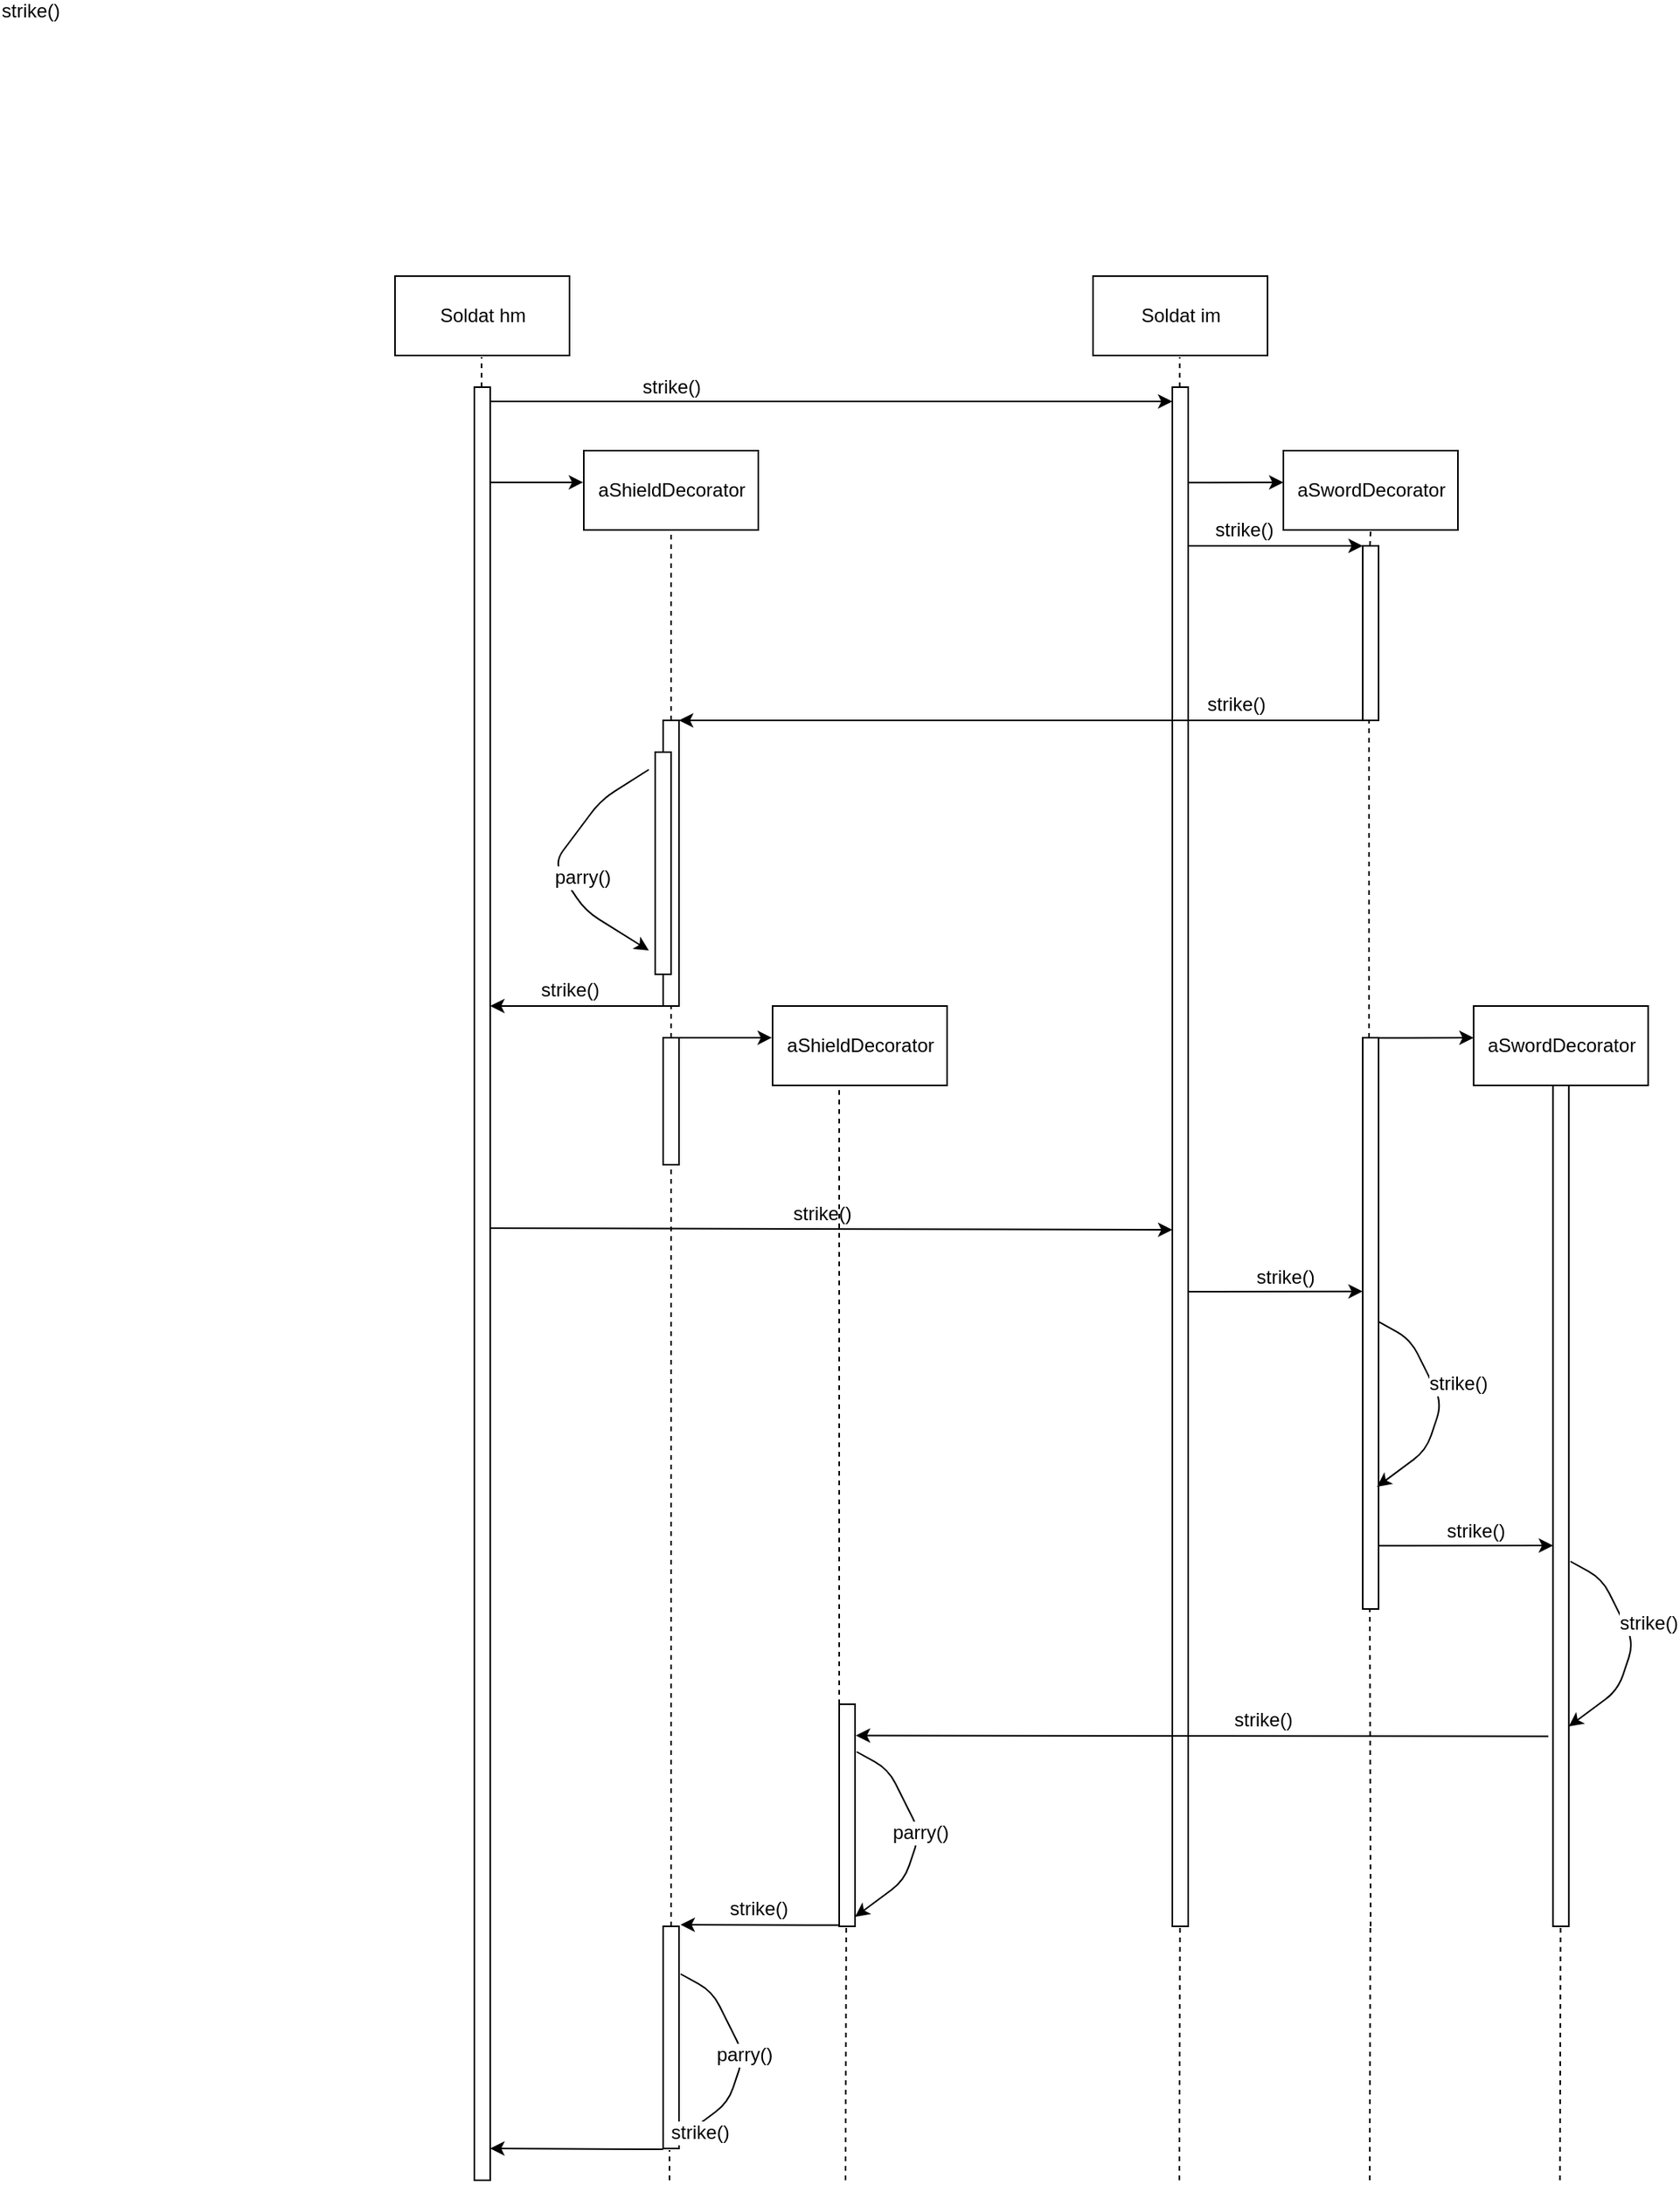 <mxfile version="12.7.8" type="device"><diagram id="VwJJTFN-W1kHzNv305Wg" name="Page-1"><mxGraphModel dx="1405" dy="300" grid="1" gridSize="10" guides="1" tooltips="1" connect="1" arrows="1" fold="1" page="1" pageScale="1" pageWidth="827" pageHeight="1169" math="0" shadow="0"><root><mxCell id="0"/><mxCell id="1" parent="0"/><mxCell id="HsfrGH7gs162ILkI9Z6K-3" value="Soldat hm" style="html=1;" vertex="1" parent="1"><mxGeometry x="240" y="200" width="110" height="50" as="geometry"/></mxCell><mxCell id="HsfrGH7gs162ILkI9Z6K-4" value="Soldat im" style="html=1;" vertex="1" parent="1"><mxGeometry x="680" y="200" width="110" height="50" as="geometry"/></mxCell><mxCell id="HsfrGH7gs162ILkI9Z6K-5" value="" style="html=1;points=[];perimeter=orthogonalPerimeter;" vertex="1" parent="1"><mxGeometry x="290" y="270" width="10" height="1130" as="geometry"/></mxCell><mxCell id="HsfrGH7gs162ILkI9Z6K-6" value="" style="html=1;points=[];perimeter=orthogonalPerimeter;" vertex="1" parent="1"><mxGeometry x="730" y="270" width="10" height="970" as="geometry"/></mxCell><mxCell id="HsfrGH7gs162ILkI9Z6K-19" value="" style="endArrow=classic;html=1;exitX=0.914;exitY=0.226;exitDx=0;exitDy=0;exitPerimeter=0;entryX=-0.004;entryY=0.399;entryDx=0;entryDy=0;entryPerimeter=0;" edge="1" parent="1" target="HsfrGH7gs162ILkI9Z6K-33"><mxGeometry width="50" height="50" relative="1" as="geometry"><mxPoint x="300.0" y="330" as="sourcePoint"/><mxPoint x="640" y="330" as="targetPoint"/></mxGeometry></mxCell><mxCell id="HsfrGH7gs162ILkI9Z6K-33" value="aShieldDecorator" style="html=1;" vertex="1" parent="1"><mxGeometry x="359" y="310" width="110" height="50" as="geometry"/></mxCell><mxCell id="HsfrGH7gs162ILkI9Z6K-34" value="" style="html=1;points=[];perimeter=orthogonalPerimeter;" vertex="1" parent="1"><mxGeometry x="409" y="480" width="10" height="180" as="geometry"/></mxCell><mxCell id="HsfrGH7gs162ILkI9Z6K-35" value="aSwordDecorator" style="html=1;" vertex="1" parent="1"><mxGeometry x="800" y="310" width="110" height="50" as="geometry"/></mxCell><mxCell id="HsfrGH7gs162ILkI9Z6K-36" value="" style="html=1;points=[];perimeter=orthogonalPerimeter;" vertex="1" parent="1"><mxGeometry x="850" y="370" width="10" height="110" as="geometry"/></mxCell><mxCell id="HsfrGH7gs162ILkI9Z6K-37" value="" style="endArrow=classic;html=1;exitX=1.009;exitY=0.385;exitDx=0;exitDy=0;exitPerimeter=0;entryX=-0.004;entryY=0.399;entryDx=0;entryDy=0;entryPerimeter=0;" edge="1" parent="1"><mxGeometry width="50" height="50" relative="1" as="geometry"><mxPoint x="740.09" y="330.15" as="sourcePoint"/><mxPoint x="800.0" y="330.0" as="targetPoint"/></mxGeometry></mxCell><mxCell id="HsfrGH7gs162ILkI9Z6K-38" value="" style="endArrow=classic;html=1;exitX=0;exitY=1;exitDx=0;exitDy=0;exitPerimeter=0;" edge="1" parent="1" source="HsfrGH7gs162ILkI9Z6K-36"><mxGeometry width="50" height="50" relative="1" as="geometry"><mxPoint x="727" y="480" as="sourcePoint"/><mxPoint x="419" y="480" as="targetPoint"/></mxGeometry></mxCell><mxCell id="HsfrGH7gs162ILkI9Z6K-39" value="strike()" style="text;html=1;align=center;verticalAlign=middle;resizable=0;points=[];labelBackgroundColor=#ffffff;" vertex="1" connectable="0" parent="HsfrGH7gs162ILkI9Z6K-38"><mxGeometry x="0.247" y="-2" relative="1" as="geometry"><mxPoint x="188.57" y="-8.38" as="offset"/></mxGeometry></mxCell><mxCell id="HsfrGH7gs162ILkI9Z6K-43" value="" style="endArrow=classic;html=1;" edge="1" parent="1" target="HsfrGH7gs162ILkI9Z6K-6"><mxGeometry width="50" height="50" relative="1" as="geometry"><mxPoint x="300" y="279" as="sourcePoint"/><mxPoint x="570" y="279" as="targetPoint"/></mxGeometry></mxCell><mxCell id="HsfrGH7gs162ILkI9Z6K-44" value="strike()" style="text;html=1;align=center;verticalAlign=middle;resizable=0;points=[];autosize=1;" vertex="1" parent="1"><mxGeometry x="389" y="260" width="50" height="20" as="geometry"/></mxCell><mxCell id="HsfrGH7gs162ILkI9Z6K-45" value="" style="endArrow=classic;html=1;" edge="1" parent="1"><mxGeometry width="50" height="50" relative="1" as="geometry"><mxPoint x="740" y="370" as="sourcePoint"/><mxPoint x="850" y="370" as="targetPoint"/></mxGeometry></mxCell><mxCell id="HsfrGH7gs162ILkI9Z6K-46" value="strike()" style="text;html=1;align=center;verticalAlign=middle;resizable=0;points=[];autosize=1;" vertex="1" parent="1"><mxGeometry x="750" y="350" width="50" height="20" as="geometry"/></mxCell><mxCell id="HsfrGH7gs162ILkI9Z6K-47" value="" style="endArrow=classic;html=1;" edge="1" parent="1"><mxGeometry width="50" height="50" relative="1" as="geometry"><mxPoint x="400" y="511" as="sourcePoint"/><mxPoint x="400" y="625" as="targetPoint"/><Array as="points"><mxPoint x="370" y="530"/><mxPoint x="340" y="570"/><mxPoint x="360" y="600"/></Array></mxGeometry></mxCell><mxCell id="HsfrGH7gs162ILkI9Z6K-48" value="parry()" style="text;html=1;align=center;verticalAlign=middle;resizable=0;points=[];labelBackgroundColor=#ffffff;" vertex="1" connectable="0" parent="HsfrGH7gs162ILkI9Z6K-47"><mxGeometry x="0.247" y="-2" relative="1" as="geometry"><mxPoint x="8.99" y="-8.38" as="offset"/></mxGeometry></mxCell><mxCell id="HsfrGH7gs162ILkI9Z6K-49" value="" style="html=1;points=[];perimeter=orthogonalPerimeter;" vertex="1" parent="1"><mxGeometry x="404" y="500" width="10" height="140" as="geometry"/></mxCell><mxCell id="HsfrGH7gs162ILkI9Z6K-50" value="" style="endArrow=none;dashed=1;html=1;entryX=0.5;entryY=1;entryDx=0;entryDy=0;exitX=0.5;exitY=0;exitDx=0;exitDy=0;exitPerimeter=0;" edge="1" parent="1" source="HsfrGH7gs162ILkI9Z6K-34" target="HsfrGH7gs162ILkI9Z6K-33"><mxGeometry width="50" height="50" relative="1" as="geometry"><mxPoint x="414" y="379" as="sourcePoint"/><mxPoint x="410" y="370" as="targetPoint"/></mxGeometry></mxCell><mxCell id="HsfrGH7gs162ILkI9Z6K-51" value="" style="endArrow=classic;html=1;" edge="1" parent="1"><mxGeometry width="50" height="50" relative="1" as="geometry"><mxPoint x="409" y="660" as="sourcePoint"/><mxPoint x="300" y="660" as="targetPoint"/></mxGeometry></mxCell><mxCell id="HsfrGH7gs162ILkI9Z6K-52" value="strike()" style="text;html=1;align=center;verticalAlign=middle;resizable=0;points=[];labelBackgroundColor=#ffffff;" vertex="1" connectable="0" parent="HsfrGH7gs162ILkI9Z6K-51"><mxGeometry x="0.247" y="-2" relative="1" as="geometry"><mxPoint x="8.99" y="-8.38" as="offset"/></mxGeometry></mxCell><mxCell id="HsfrGH7gs162ILkI9Z6K-53" value="" style="endArrow=none;dashed=1;html=1;entryX=0.5;entryY=1;entryDx=0;entryDy=0;" edge="1" parent="1"><mxGeometry width="50" height="50" relative="1" as="geometry"><mxPoint x="294.58" y="270" as="sourcePoint"/><mxPoint x="294.58" y="251" as="targetPoint"/></mxGeometry></mxCell><mxCell id="HsfrGH7gs162ILkI9Z6K-54" value="" style="endArrow=none;dashed=1;html=1;entryX=0.5;entryY=1;entryDx=0;entryDy=0;" edge="1" parent="1"><mxGeometry width="50" height="50" relative="1" as="geometry"><mxPoint x="734.66" y="270" as="sourcePoint"/><mxPoint x="734.66" y="251" as="targetPoint"/></mxGeometry></mxCell><mxCell id="HsfrGH7gs162ILkI9Z6K-56" value="" style="endArrow=none;dashed=1;html=1;" edge="1" parent="1"><mxGeometry width="50" height="50" relative="1" as="geometry"><mxPoint x="854.58" y="370" as="sourcePoint"/><mxPoint x="855" y="360" as="targetPoint"/></mxGeometry></mxCell><mxCell id="HsfrGH7gs162ILkI9Z6K-57" value="" style="endArrow=none;dashed=1;html=1;entryX=0.5;entryY=1;entryDx=0;entryDy=0;" edge="1" parent="1" source="HsfrGH7gs162ILkI9Z6K-87"><mxGeometry width="50" height="50" relative="1" as="geometry"><mxPoint x="414" y="840" as="sourcePoint"/><mxPoint x="414" y="660" as="targetPoint"/></mxGeometry></mxCell><mxCell id="HsfrGH7gs162ILkI9Z6K-58" value="" style="endArrow=none;dashed=1;html=1;" edge="1" parent="1" source="HsfrGH7gs162ILkI9Z6K-83"><mxGeometry width="50" height="50" relative="1" as="geometry"><mxPoint x="854" y="820" as="sourcePoint"/><mxPoint x="854" y="480" as="targetPoint"/></mxGeometry></mxCell><mxCell id="HsfrGH7gs162ILkI9Z6K-81" value="aSwordDecorator" style="html=1;" vertex="1" parent="1"><mxGeometry x="919.91" y="660" width="110" height="50" as="geometry"/></mxCell><mxCell id="HsfrGH7gs162ILkI9Z6K-82" value="" style="endArrow=classic;html=1;exitX=1.009;exitY=0.385;exitDx=0;exitDy=0;exitPerimeter=0;entryX=-0.004;entryY=0.399;entryDx=0;entryDy=0;entryPerimeter=0;" edge="1" parent="1"><mxGeometry width="50" height="50" relative="1" as="geometry"><mxPoint x="860.0" y="680.15" as="sourcePoint"/><mxPoint x="919.91" y="680" as="targetPoint"/></mxGeometry></mxCell><mxCell id="HsfrGH7gs162ILkI9Z6K-83" value="" style="html=1;points=[];perimeter=orthogonalPerimeter;" vertex="1" parent="1"><mxGeometry x="850" y="680" width="10" height="360" as="geometry"/></mxCell><mxCell id="HsfrGH7gs162ILkI9Z6K-84" value="" style="endArrow=none;dashed=1;html=1;" edge="1" parent="1" target="HsfrGH7gs162ILkI9Z6K-83"><mxGeometry width="50" height="50" relative="1" as="geometry"><mxPoint x="854" y="1040" as="sourcePoint"/><mxPoint x="854" y="480" as="targetPoint"/></mxGeometry></mxCell><mxCell id="HsfrGH7gs162ILkI9Z6K-85" value="" style="endArrow=classic;html=1;exitX=0.914;exitY=0.226;exitDx=0;exitDy=0;exitPerimeter=0;entryX=-0.004;entryY=0.399;entryDx=0;entryDy=0;entryPerimeter=0;" edge="1" parent="1" target="HsfrGH7gs162ILkI9Z6K-86"><mxGeometry width="50" height="50" relative="1" as="geometry"><mxPoint x="419" y="680" as="sourcePoint"/><mxPoint x="759" y="680" as="targetPoint"/></mxGeometry></mxCell><mxCell id="HsfrGH7gs162ILkI9Z6K-86" value="aShieldDecorator" style="html=1;" vertex="1" parent="1"><mxGeometry x="478" y="660" width="110" height="50" as="geometry"/></mxCell><mxCell id="HsfrGH7gs162ILkI9Z6K-87" value="" style="html=1;points=[];perimeter=orthogonalPerimeter;" vertex="1" parent="1"><mxGeometry x="409" y="680" width="10" height="80" as="geometry"/></mxCell><mxCell id="HsfrGH7gs162ILkI9Z6K-88" value="" style="endArrow=none;dashed=1;html=1;entryX=0.5;entryY=1;entryDx=0;entryDy=0;" edge="1" parent="1" target="HsfrGH7gs162ILkI9Z6K-87"><mxGeometry width="50" height="50" relative="1" as="geometry"><mxPoint x="414" y="1240" as="sourcePoint"/><mxPoint x="414" y="660" as="targetPoint"/></mxGeometry></mxCell><mxCell id="HsfrGH7gs162ILkI9Z6K-89" value="" style="endArrow=classic;html=1;" edge="1" parent="1"><mxGeometry width="50" height="50" relative="1" as="geometry"><mxPoint x="300" y="800" as="sourcePoint"/><mxPoint x="730" y="801" as="targetPoint"/></mxGeometry></mxCell><mxCell id="HsfrGH7gs162ILkI9Z6K-91" value="strike()" style="text;html=1;align=center;verticalAlign=middle;resizable=0;points=[];labelBackgroundColor=#ffffff;" vertex="1" connectable="0" parent="HsfrGH7gs162ILkI9Z6K-89"><mxGeometry x="-0.074" y="1" relative="1" as="geometry"><mxPoint x="10" y="-8.46" as="offset"/></mxGeometry></mxCell><mxCell id="HsfrGH7gs162ILkI9Z6K-90" value="" style="html=1;points=[];perimeter=orthogonalPerimeter;" vertex="1" parent="1"><mxGeometry x="969.91" y="710" width="10" height="530" as="geometry"/></mxCell><mxCell id="HsfrGH7gs162ILkI9Z6K-92" value="" style="endArrow=classic;html=1;entryX=0;entryY=0.444;entryDx=0;entryDy=0;entryPerimeter=0;" edge="1" parent="1" target="HsfrGH7gs162ILkI9Z6K-83"><mxGeometry width="50" height="50" relative="1" as="geometry"><mxPoint x="740" y="840" as="sourcePoint"/><mxPoint x="840" y="841" as="targetPoint"/></mxGeometry></mxCell><mxCell id="HsfrGH7gs162ILkI9Z6K-93" value="strike()" style="text;html=1;align=center;verticalAlign=middle;resizable=0;points=[];labelBackgroundColor=#ffffff;" vertex="1" connectable="0" parent="HsfrGH7gs162ILkI9Z6K-92"><mxGeometry x="-0.074" y="1" relative="1" as="geometry"><mxPoint x="10" y="-8.46" as="offset"/></mxGeometry></mxCell><mxCell id="HsfrGH7gs162ILkI9Z6K-94" value="" style="endArrow=classic;html=1;entryX=0.9;entryY=0.786;entryDx=0;entryDy=0;entryPerimeter=0;exitX=1;exitY=0.497;exitDx=0;exitDy=0;exitPerimeter=0;" edge="1" parent="1" source="HsfrGH7gs162ILkI9Z6K-83" target="HsfrGH7gs162ILkI9Z6K-83"><mxGeometry width="50" height="50" relative="1" as="geometry"><mxPoint x="863.91" y="859" as="sourcePoint"/><mxPoint x="969.91" y="861" as="targetPoint"/><Array as="points"><mxPoint x="880" y="870"/><mxPoint x="900" y="910"/><mxPoint x="890" y="940"/></Array></mxGeometry></mxCell><mxCell id="HsfrGH7gs162ILkI9Z6K-95" value="strike()" style="text;html=1;align=center;verticalAlign=middle;resizable=0;points=[];labelBackgroundColor=#ffffff;" vertex="1" connectable="0" parent="HsfrGH7gs162ILkI9Z6K-94"><mxGeometry x="-0.074" y="1" relative="1" as="geometry"><mxPoint x="10" y="-8.46" as="offset"/></mxGeometry></mxCell><mxCell id="HsfrGH7gs162ILkI9Z6K-96" value="" style="endArrow=classic;html=1;entryX=0.9;entryY=0.786;entryDx=0;entryDy=0;entryPerimeter=0;exitX=1;exitY=0.497;exitDx=0;exitDy=0;exitPerimeter=0;" edge="1" parent="1"><mxGeometry width="50" height="50" relative="1" as="geometry"><mxPoint x="980.91" y="1010.0" as="sourcePoint"/><mxPoint x="979.91" y="1114.04" as="targetPoint"/><Array as="points"><mxPoint x="1000.91" y="1021.08"/><mxPoint x="1020.91" y="1061.08"/><mxPoint x="1010.91" y="1091.08"/></Array></mxGeometry></mxCell><mxCell id="HsfrGH7gs162ILkI9Z6K-97" value="strike()" style="text;html=1;align=center;verticalAlign=middle;resizable=0;points=[];labelBackgroundColor=#ffffff;" vertex="1" connectable="0" parent="HsfrGH7gs162ILkI9Z6K-96"><mxGeometry x="-0.074" y="1" relative="1" as="geometry"><mxPoint x="10" y="-8.46" as="offset"/></mxGeometry></mxCell><mxCell id="HsfrGH7gs162ILkI9Z6K-98" value="" style="endArrow=classic;html=1;entryX=0;entryY=0.444;entryDx=0;entryDy=0;entryPerimeter=0;" edge="1" parent="1"><mxGeometry width="50" height="50" relative="1" as="geometry"><mxPoint x="860" y="1000.16" as="sourcePoint"/><mxPoint x="970" y="1000.0" as="targetPoint"/></mxGeometry></mxCell><mxCell id="HsfrGH7gs162ILkI9Z6K-99" value="strike()" style="text;html=1;align=center;verticalAlign=middle;resizable=0;points=[];labelBackgroundColor=#ffffff;" vertex="1" connectable="0" parent="HsfrGH7gs162ILkI9Z6K-98"><mxGeometry x="-0.074" y="1" relative="1" as="geometry"><mxPoint x="10" y="-8.46" as="offset"/></mxGeometry></mxCell><mxCell id="HsfrGH7gs162ILkI9Z6K-102" value="strike()" style="text;html=1;align=center;verticalAlign=middle;resizable=0;points=[];labelBackgroundColor=#ffffff;" vertex="1" connectable="0" parent="1"><mxGeometry x="-0.074" y="1" relative="1" as="geometry"><mxPoint x="9.71" y="32.57" as="offset"/></mxGeometry></mxCell><mxCell id="HsfrGH7gs162ILkI9Z6K-103" value="" style="endArrow=none;dashed=1;html=1;" edge="1" parent="1"><mxGeometry width="50" height="50" relative="1" as="geometry"><mxPoint x="855" y="1240" as="sourcePoint"/><mxPoint x="854.5" y="1040" as="targetPoint"/></mxGeometry></mxCell><mxCell id="HsfrGH7gs162ILkI9Z6K-104" value="" style="endArrow=classic;html=1;exitX=-0.288;exitY=0.774;exitDx=0;exitDy=0;exitPerimeter=0;entryX=1.048;entryY=0.141;entryDx=0;entryDy=0;entryPerimeter=0;" edge="1" parent="1" source="HsfrGH7gs162ILkI9Z6K-90" target="HsfrGH7gs162ILkI9Z6K-107"><mxGeometry width="50" height="50" relative="1" as="geometry"><mxPoint x="961.07" y="1120.04" as="sourcePoint"/><mxPoint x="525" y="1100" as="targetPoint"/></mxGeometry></mxCell><mxCell id="HsfrGH7gs162ILkI9Z6K-105" value="strike()" style="text;html=1;align=center;verticalAlign=middle;resizable=0;points=[];labelBackgroundColor=#ffffff;" vertex="1" connectable="0" parent="HsfrGH7gs162ILkI9Z6K-104"><mxGeometry x="0.247" y="-2" relative="1" as="geometry"><mxPoint x="91.23" y="-8.38" as="offset"/></mxGeometry></mxCell><mxCell id="HsfrGH7gs162ILkI9Z6K-106" value="" style="endArrow=none;dashed=1;html=1;entryX=0.5;entryY=1;entryDx=0;entryDy=0;" edge="1" parent="1"><mxGeometry width="50" height="50" relative="1" as="geometry"><mxPoint x="520" y="1100" as="sourcePoint"/><mxPoint x="520" y="710" as="targetPoint"/></mxGeometry></mxCell><mxCell id="HsfrGH7gs162ILkI9Z6K-107" value="" style="html=1;points=[];perimeter=orthogonalPerimeter;" vertex="1" parent="1"><mxGeometry x="520" y="1100" width="10" height="140" as="geometry"/></mxCell><mxCell id="HsfrGH7gs162ILkI9Z6K-112" value="" style="endArrow=classic;html=1;entryX=0.9;entryY=0.786;entryDx=0;entryDy=0;entryPerimeter=0;exitX=1;exitY=0.497;exitDx=0;exitDy=0;exitPerimeter=0;" edge="1" parent="1"><mxGeometry width="50" height="50" relative="1" as="geometry"><mxPoint x="531" y="1130.0" as="sourcePoint"/><mxPoint x="530.0" y="1234.04" as="targetPoint"/><Array as="points"><mxPoint x="551" y="1141.08"/><mxPoint x="571" y="1181.08"/><mxPoint x="561" y="1211.08"/></Array></mxGeometry></mxCell><mxCell id="HsfrGH7gs162ILkI9Z6K-113" value="parry()" style="text;html=1;align=center;verticalAlign=middle;resizable=0;points=[];labelBackgroundColor=#ffffff;" vertex="1" connectable="0" parent="HsfrGH7gs162ILkI9Z6K-112"><mxGeometry x="-0.074" y="1" relative="1" as="geometry"><mxPoint x="-0.04" y="3.07" as="offset"/></mxGeometry></mxCell><mxCell id="HsfrGH7gs162ILkI9Z6K-116" value="" style="html=1;points=[];perimeter=orthogonalPerimeter;" vertex="1" parent="1"><mxGeometry x="409" y="1240" width="10" height="140" as="geometry"/></mxCell><mxCell id="HsfrGH7gs162ILkI9Z6K-117" value="" style="endArrow=classic;html=1;entryX=0.9;entryY=0.786;entryDx=0;entryDy=0;entryPerimeter=0;exitX=1;exitY=0.497;exitDx=0;exitDy=0;exitPerimeter=0;" edge="1" parent="1"><mxGeometry width="50" height="50" relative="1" as="geometry"><mxPoint x="420" y="1270.0" as="sourcePoint"/><mxPoint x="419.0" y="1374.04" as="targetPoint"/><Array as="points"><mxPoint x="440" y="1281.08"/><mxPoint x="460" y="1321.08"/><mxPoint x="450" y="1351.08"/></Array></mxGeometry></mxCell><mxCell id="HsfrGH7gs162ILkI9Z6K-118" value="parry()" style="text;html=1;align=center;verticalAlign=middle;resizable=0;points=[];labelBackgroundColor=#ffffff;" vertex="1" connectable="0" parent="HsfrGH7gs162ILkI9Z6K-117"><mxGeometry x="-0.074" y="1" relative="1" as="geometry"><mxPoint x="-0.04" y="3.07" as="offset"/></mxGeometry></mxCell><mxCell id="HsfrGH7gs162ILkI9Z6K-119" value="" style="endArrow=classic;html=1;exitX=-0.288;exitY=0.774;exitDx=0;exitDy=0;exitPerimeter=0;" edge="1" parent="1"><mxGeometry width="50" height="50" relative="1" as="geometry"><mxPoint x="520.0" y="1239.3" as="sourcePoint"/><mxPoint x="420" y="1239" as="targetPoint"/></mxGeometry></mxCell><mxCell id="HsfrGH7gs162ILkI9Z6K-120" value="strike()" style="text;html=1;align=center;verticalAlign=middle;resizable=0;points=[];labelBackgroundColor=#ffffff;" vertex="1" connectable="0" parent="HsfrGH7gs162ILkI9Z6K-119"><mxGeometry x="0.247" y="-2" relative="1" as="geometry"><mxPoint x="11.35" y="-8.38" as="offset"/></mxGeometry></mxCell><mxCell id="HsfrGH7gs162ILkI9Z6K-121" value="" style="endArrow=classic;html=1;exitX=-0.288;exitY=0.774;exitDx=0;exitDy=0;exitPerimeter=0;" edge="1" parent="1"><mxGeometry width="50" height="50" relative="1" as="geometry"><mxPoint x="409.0" y="1380.48" as="sourcePoint"/><mxPoint x="300" y="1380" as="targetPoint"/></mxGeometry></mxCell><mxCell id="HsfrGH7gs162ILkI9Z6K-122" value="strike()" style="text;html=1;align=center;verticalAlign=middle;resizable=0;points=[];labelBackgroundColor=#ffffff;" vertex="1" connectable="0" parent="HsfrGH7gs162ILkI9Z6K-121"><mxGeometry x="0.247" y="-2" relative="1" as="geometry"><mxPoint x="91.23" y="-8.38" as="offset"/></mxGeometry></mxCell><mxCell id="HsfrGH7gs162ILkI9Z6K-127" value="" style="endArrow=none;dashed=1;html=1;entryX=0.5;entryY=1;entryDx=0;entryDy=0;" edge="1" parent="1"><mxGeometry width="50" height="50" relative="1" as="geometry"><mxPoint x="413.0" y="1400" as="sourcePoint"/><mxPoint x="413.0" y="1381" as="targetPoint"/></mxGeometry></mxCell><mxCell id="HsfrGH7gs162ILkI9Z6K-128" value="" style="endArrow=none;dashed=1;html=1;entryX=0.5;entryY=1;entryDx=0;entryDy=0;" edge="1" parent="1"><mxGeometry width="50" height="50" relative="1" as="geometry"><mxPoint x="524" y="1400" as="sourcePoint"/><mxPoint x="524.41" y="1240" as="targetPoint"/></mxGeometry></mxCell><mxCell id="HsfrGH7gs162ILkI9Z6K-129" value="" style="endArrow=none;dashed=1;html=1;entryX=0.5;entryY=1;entryDx=0;entryDy=0;" edge="1" parent="1"><mxGeometry width="50" height="50" relative="1" as="geometry"><mxPoint x="734.41" y="1400" as="sourcePoint"/><mxPoint x="734.82" y="1240" as="targetPoint"/></mxGeometry></mxCell><mxCell id="HsfrGH7gs162ILkI9Z6K-130" value="" style="endArrow=none;dashed=1;html=1;entryX=0.5;entryY=1;entryDx=0;entryDy=0;" edge="1" parent="1"><mxGeometry width="50" height="50" relative="1" as="geometry"><mxPoint x="854.41" y="1400" as="sourcePoint"/><mxPoint x="854.82" y="1240" as="targetPoint"/></mxGeometry></mxCell><mxCell id="HsfrGH7gs162ILkI9Z6K-131" value="" style="endArrow=none;dashed=1;html=1;entryX=0.5;entryY=1;entryDx=0;entryDy=0;" edge="1" parent="1"><mxGeometry width="50" height="50" relative="1" as="geometry"><mxPoint x="974.32" y="1400" as="sourcePoint"/><mxPoint x="974.73" y="1240" as="targetPoint"/></mxGeometry></mxCell></root></mxGraphModel></diagram></mxfile>